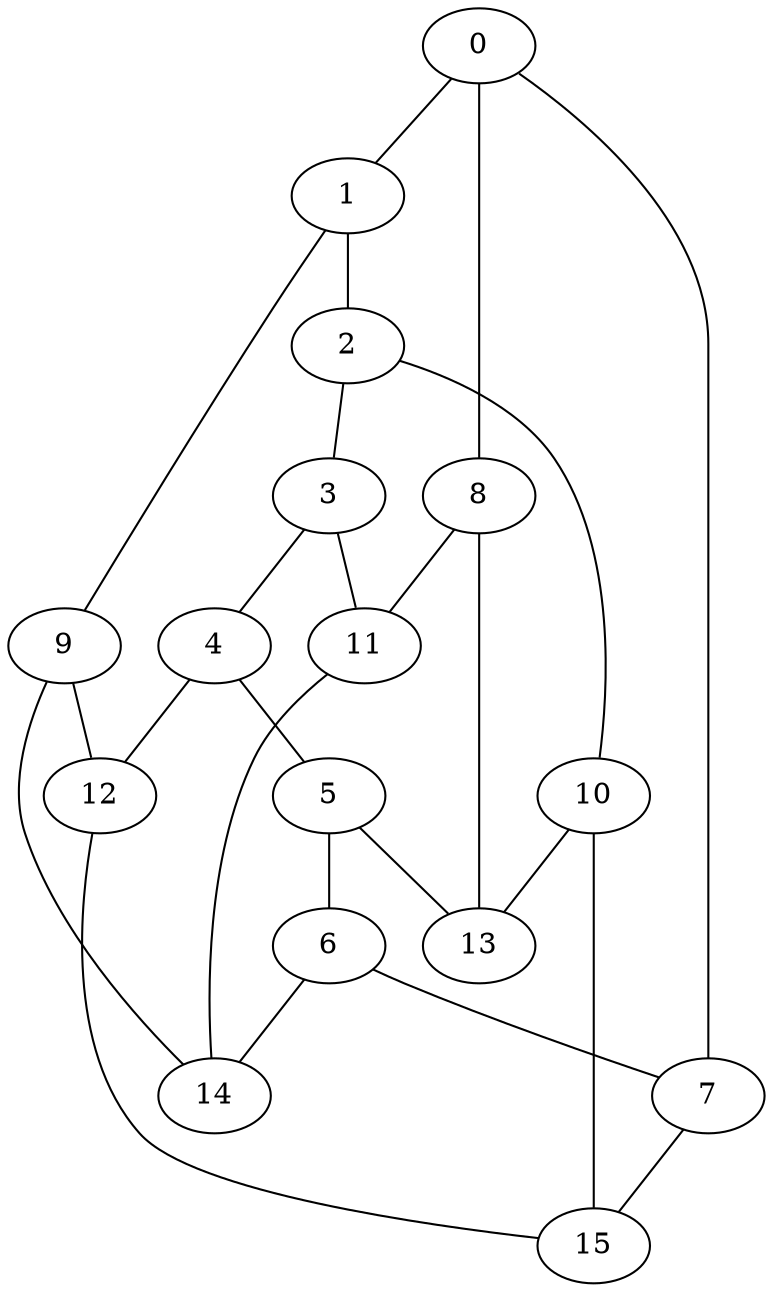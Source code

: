 graph g {0;1;2;3;4;5;6;7;8;9;10;11;12;13;14;15;0 -- 1;0 -- 7;0 -- 8;1 -- 2;1 -- 9;2 -- 3;2 -- 10;3 -- 4;3 -- 11;4 -- 5;4 -- 12;5 -- 6;5 -- 13;6 -- 7;6 -- 14;7 -- 15;8 -- 11;8 -- 13;9 -- 12;9 -- 14;10 -- 13;10 -- 15;11 -- 14;12 -- 15;}
